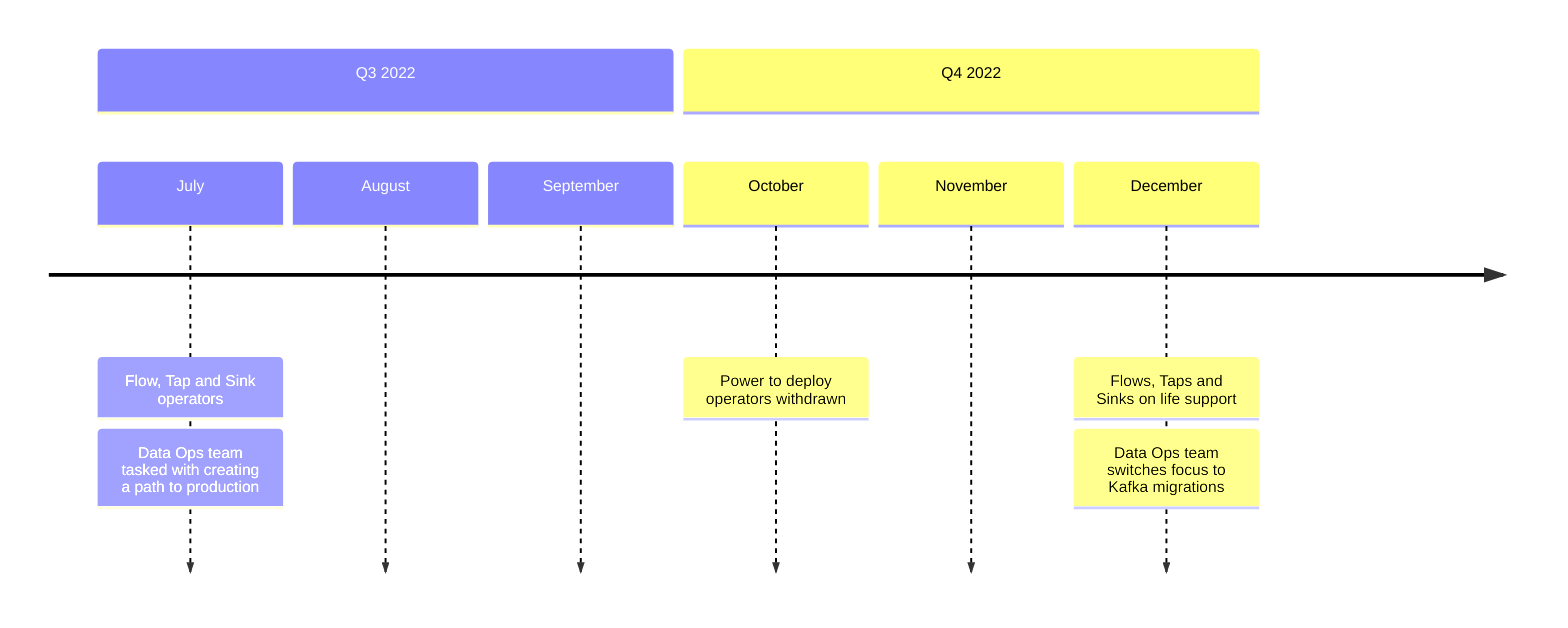 ---

config:
  theme: default

---

timeline
    section Q3 2022
      July : Flow, Tap and Sink operators : Data Ops team tasked with creating a path to production
      August
      September
    section Q4 2022
      October :  Power to deploy operators withdrawn
      November
      December : Flows, Taps and Sinks on life support : Data Ops team switches focus to Kafka migrations